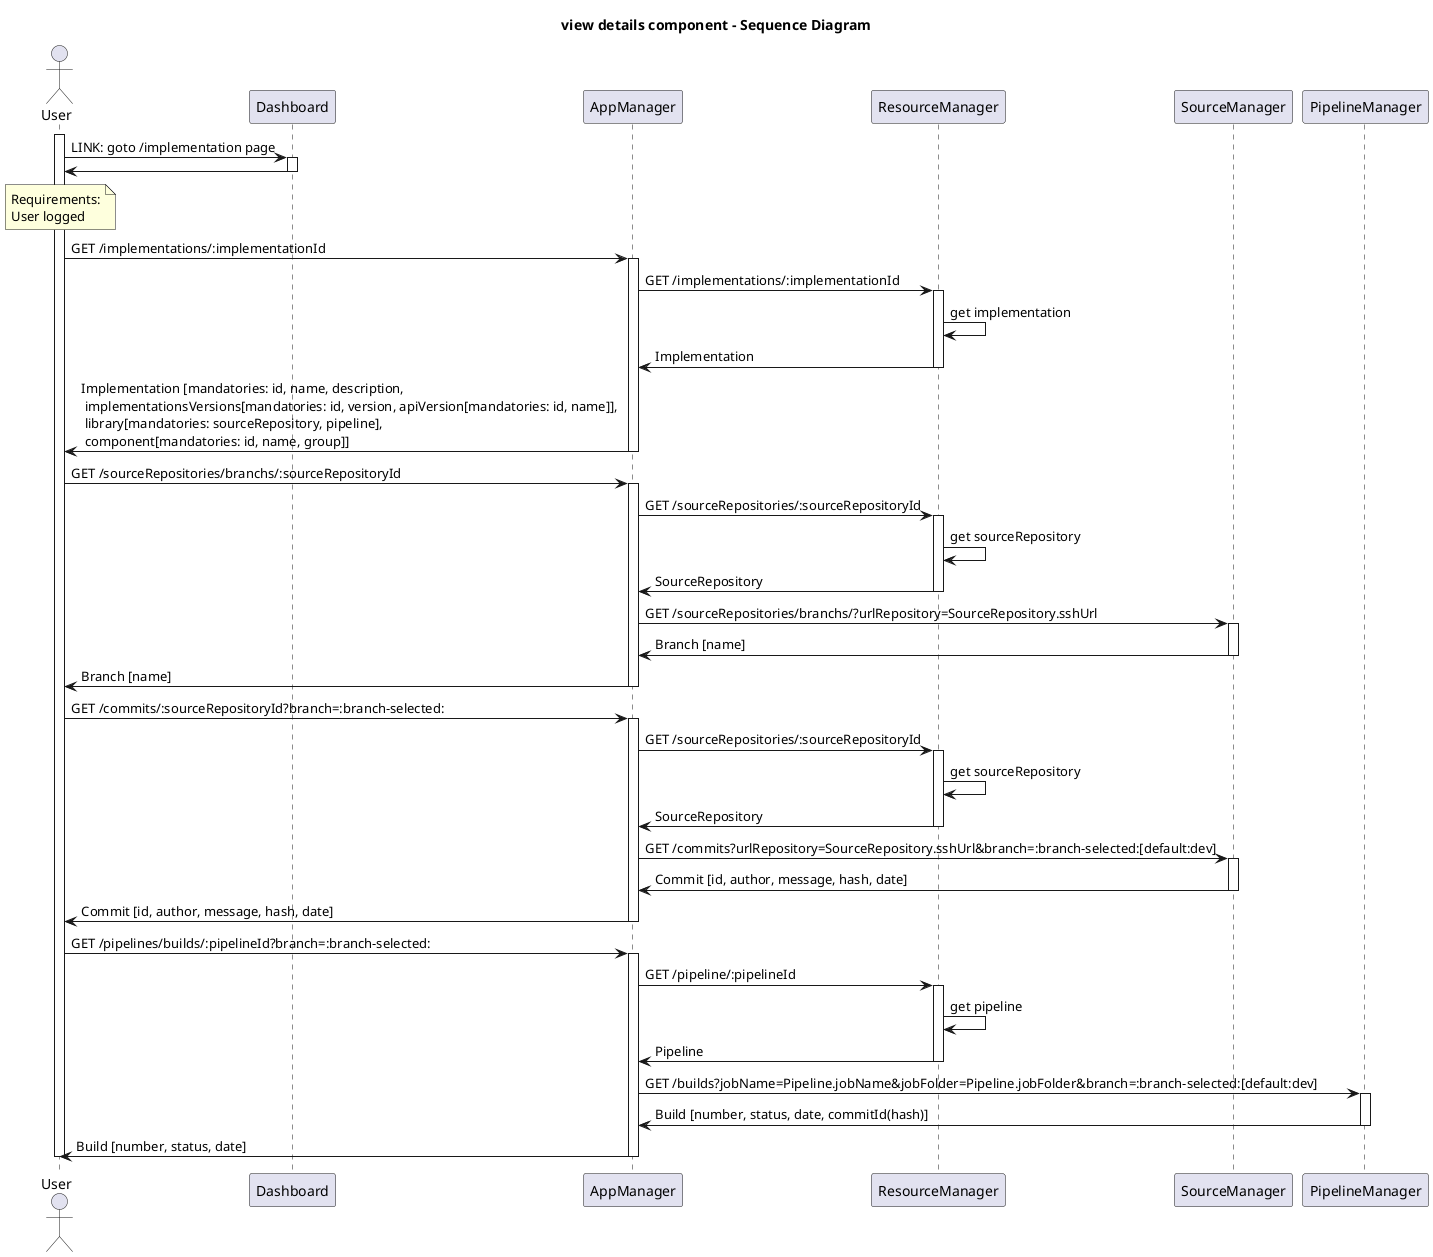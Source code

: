 @startuml
title "view details component - Sequence Diagram"

actor User
'boundary Proxy
participant Dashboard as UI
participant AppManager
participant ResourceManager

activate User
User -> UI: LINK: goto /implementation page
activate UI
UI -> User:
deactivate UI

note over User
  Requirements:
  User logged
end note

User -> AppManager: GET /implementations/:implementationId
activate AppManager
AppManager -> ResourceManager: GET /implementations/:implementationId
activate ResourceManager
ResourceManager -> ResourceManager : get implementation
AppManager <- ResourceManager : Implementation
deactivate ResourceManager
User <- AppManager : Implementation [mandatories: id, name, description, \n implementationsVersions[mandatories: id, version, apiVersion[mandatories: id, name]], \n library[mandatories: sourceRepository, pipeline], \n component[mandatories: id, name, group]]
deactivate AppManager

User -> AppManager: GET /sourceRepositories/branchs/:sourceRepositoryId
activate AppManager
AppManager -> ResourceManager: GET /sourceRepositories/:sourceRepositoryId
activate ResourceManager
ResourceManager -> ResourceManager : get sourceRepository
AppManager <- ResourceManager : SourceRepository
deactivate ResourceManager

AppManager -> SourceManager: GET /sourceRepositories/branchs/?urlRepository=SourceRepository.sshUrl
activate SourceManager
AppManager <- SourceManager : Branch [name]
deactivate SourceManager
deactivate ResourceManager
User <- AppManager: Branch [name]
deactivate AppManager

User -> AppManager: GET /commits/:sourceRepositoryId?branch=:branch-selected:
activate AppManager
AppManager -> ResourceManager: GET /sourceRepositories/:sourceRepositoryId
activate ResourceManager
ResourceManager -> ResourceManager : get sourceRepository
AppManager <- ResourceManager : SourceRepository
deactivate ResourceManager

AppManager -> SourceManager: GET /commits?urlRepository=SourceRepository.sshUrl&branch=:branch-selected:[default:dev]
activate SourceManager
AppManager <- SourceManager : Commit [id, author, message, hash, date]
deactivate SourceManager
deactivate ResourceManager

User <- AppManager: Commit [id, author, message, hash, date]
deactivate AppManager



User -> AppManager: GET /pipelines/builds/:pipelineId?branch=:branch-selected:
activate AppManager
AppManager -> ResourceManager: GET /pipeline/:pipelineId
activate ResourceManager
ResourceManager -> ResourceManager : get pipeline
AppManager <- ResourceManager : Pipeline
deactivate ResourceManager

AppManager -> PipelineManager: GET /builds?jobName=Pipeline.jobName&jobFolder=Pipeline.jobFolder&branch=:branch-selected:[default:dev]
activate PipelineManager
AppManager <- PipelineManager : Build [number, status, date, commitId(hash)]
deactivate PipelineManager
deactivate ResourceManager

User <- AppManager: Build [number, status, date]
deactivate AppManager



deactivate User


@enduml